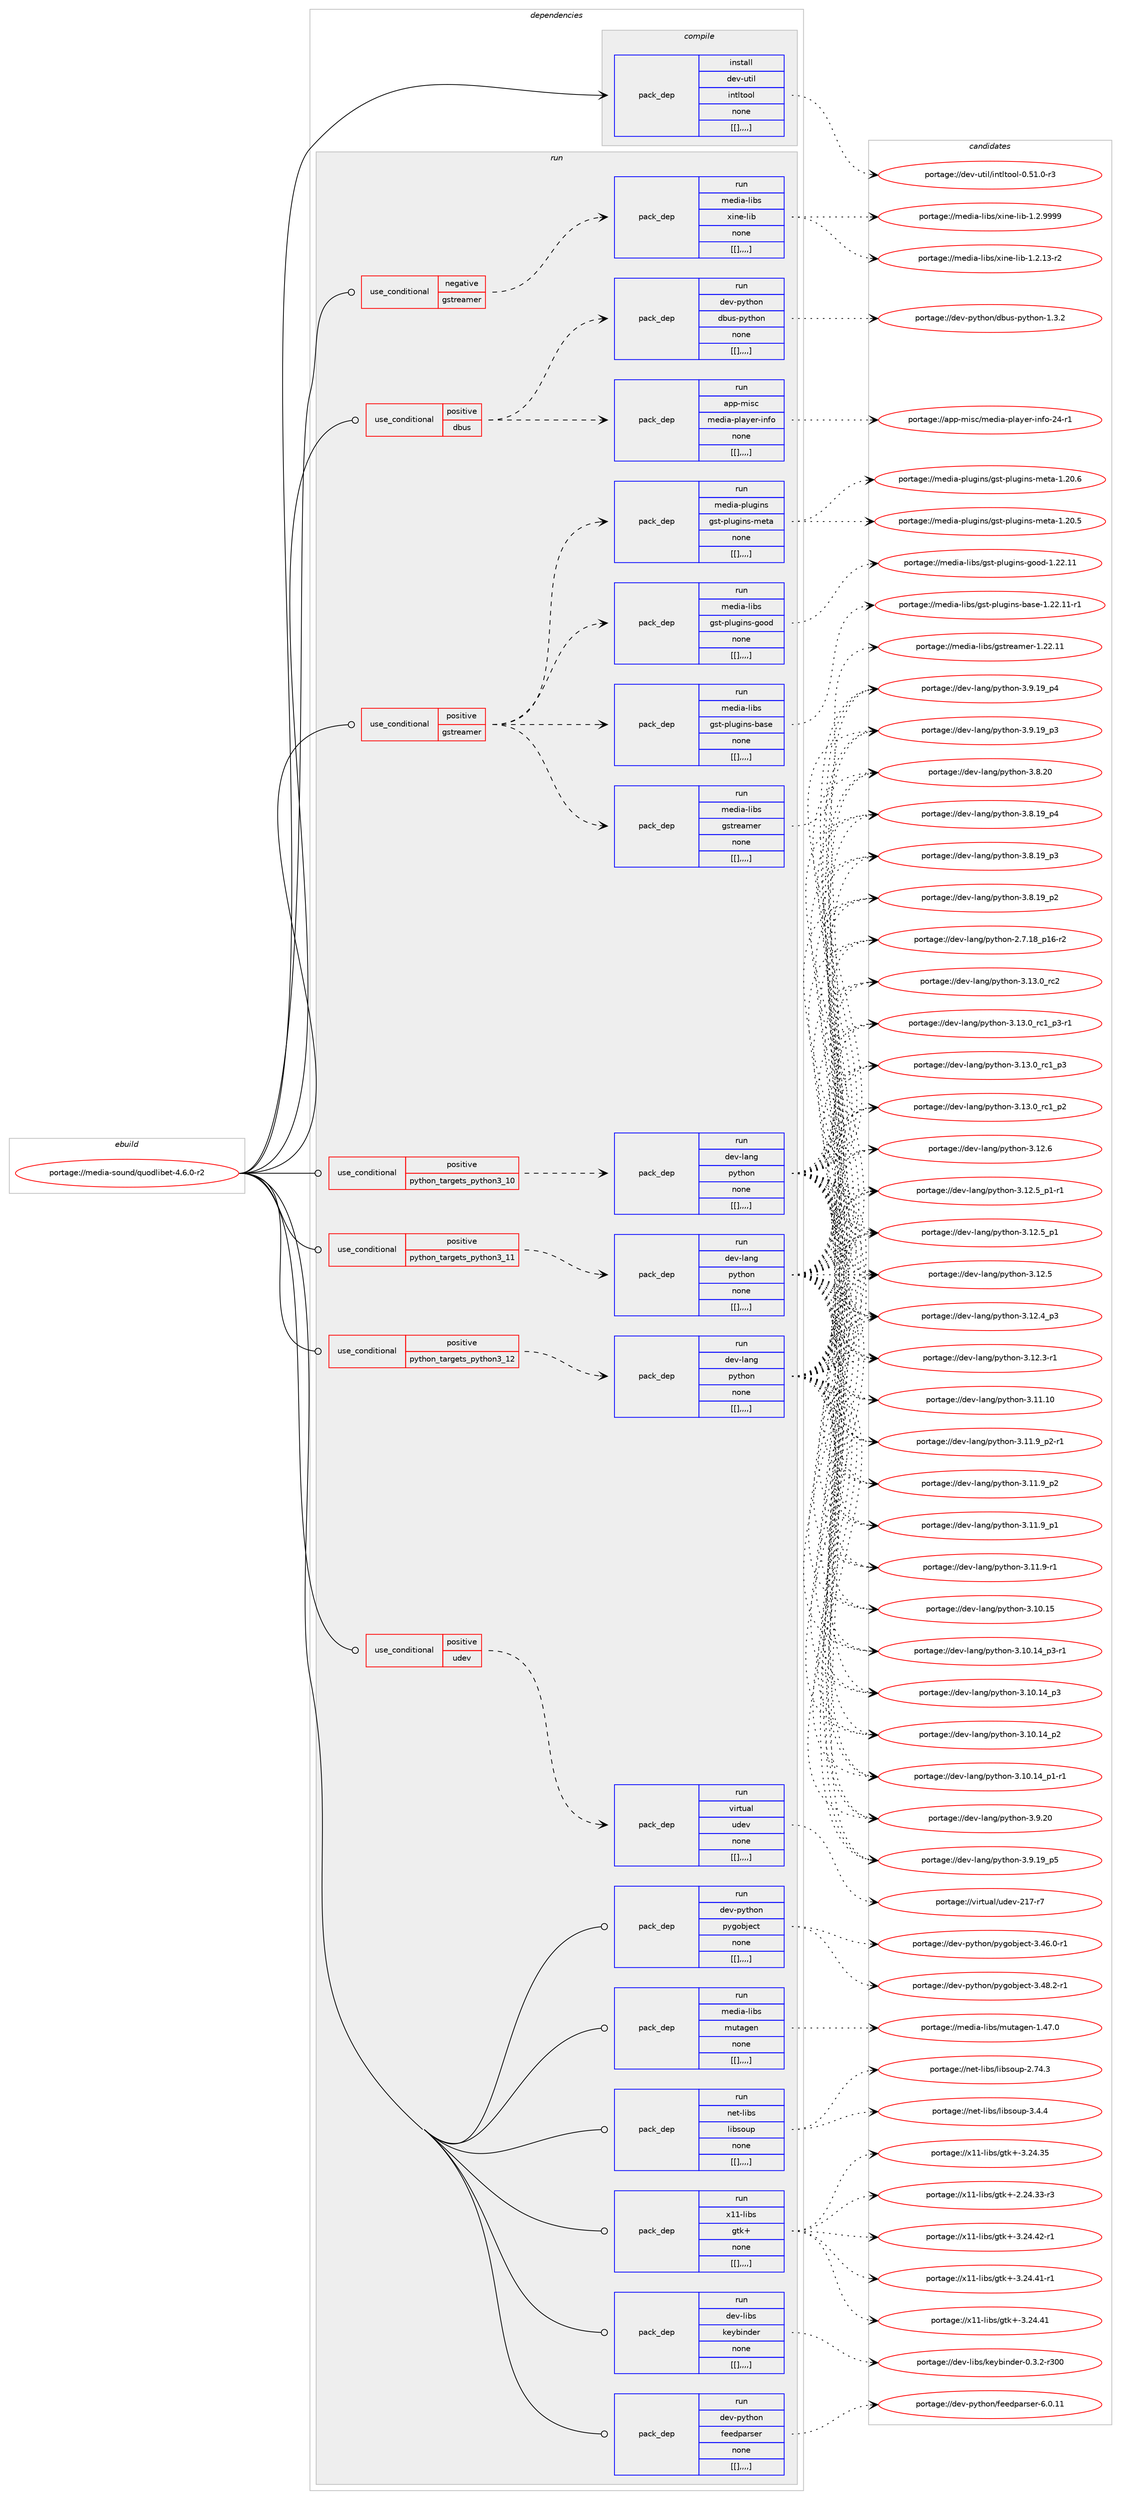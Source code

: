 digraph prolog {

# *************
# Graph options
# *************

newrank=true;
concentrate=true;
compound=true;
graph [rankdir=LR,fontname=Helvetica,fontsize=10,ranksep=1.5];#, ranksep=2.5, nodesep=0.2];
edge  [arrowhead=vee];
node  [fontname=Helvetica,fontsize=10];

# **********
# The ebuild
# **********

subgraph cluster_leftcol {
color=gray;
label=<<i>ebuild</i>>;
id [label="portage://media-sound/quodlibet-4.6.0-r2", color=red, width=4, href="../media-sound/quodlibet-4.6.0-r2.svg"];
}

# ****************
# The dependencies
# ****************

subgraph cluster_midcol {
color=gray;
label=<<i>dependencies</i>>;
subgraph cluster_compile {
fillcolor="#eeeeee";
style=filled;
label=<<i>compile</i>>;
subgraph pack249784 {
dependency337723 [label=<<TABLE BORDER="0" CELLBORDER="1" CELLSPACING="0" CELLPADDING="4" WIDTH="220"><TR><TD ROWSPAN="6" CELLPADDING="30">pack_dep</TD></TR><TR><TD WIDTH="110">install</TD></TR><TR><TD>dev-util</TD></TR><TR><TD>intltool</TD></TR><TR><TD>none</TD></TR><TR><TD>[[],,,,]</TD></TR></TABLE>>, shape=none, color=blue];
}
id:e -> dependency337723:w [weight=20,style="solid",arrowhead="vee"];
}
subgraph cluster_compileandrun {
fillcolor="#eeeeee";
style=filled;
label=<<i>compile and run</i>>;
}
subgraph cluster_run {
fillcolor="#eeeeee";
style=filled;
label=<<i>run</i>>;
subgraph cond85301 {
dependency337724 [label=<<TABLE BORDER="0" CELLBORDER="1" CELLSPACING="0" CELLPADDING="4"><TR><TD ROWSPAN="3" CELLPADDING="10">use_conditional</TD></TR><TR><TD>negative</TD></TR><TR><TD>gstreamer</TD></TR></TABLE>>, shape=none, color=red];
subgraph pack249785 {
dependency337725 [label=<<TABLE BORDER="0" CELLBORDER="1" CELLSPACING="0" CELLPADDING="4" WIDTH="220"><TR><TD ROWSPAN="6" CELLPADDING="30">pack_dep</TD></TR><TR><TD WIDTH="110">run</TD></TR><TR><TD>media-libs</TD></TR><TR><TD>xine-lib</TD></TR><TR><TD>none</TD></TR><TR><TD>[[],,,,]</TD></TR></TABLE>>, shape=none, color=blue];
}
dependency337724:e -> dependency337725:w [weight=20,style="dashed",arrowhead="vee"];
}
id:e -> dependency337724:w [weight=20,style="solid",arrowhead="odot"];
subgraph cond85302 {
dependency337726 [label=<<TABLE BORDER="0" CELLBORDER="1" CELLSPACING="0" CELLPADDING="4"><TR><TD ROWSPAN="3" CELLPADDING="10">use_conditional</TD></TR><TR><TD>positive</TD></TR><TR><TD>dbus</TD></TR></TABLE>>, shape=none, color=red];
subgraph pack249786 {
dependency337727 [label=<<TABLE BORDER="0" CELLBORDER="1" CELLSPACING="0" CELLPADDING="4" WIDTH="220"><TR><TD ROWSPAN="6" CELLPADDING="30">pack_dep</TD></TR><TR><TD WIDTH="110">run</TD></TR><TR><TD>app-misc</TD></TR><TR><TD>media-player-info</TD></TR><TR><TD>none</TD></TR><TR><TD>[[],,,,]</TD></TR></TABLE>>, shape=none, color=blue];
}
dependency337726:e -> dependency337727:w [weight=20,style="dashed",arrowhead="vee"];
subgraph pack249787 {
dependency337728 [label=<<TABLE BORDER="0" CELLBORDER="1" CELLSPACING="0" CELLPADDING="4" WIDTH="220"><TR><TD ROWSPAN="6" CELLPADDING="30">pack_dep</TD></TR><TR><TD WIDTH="110">run</TD></TR><TR><TD>dev-python</TD></TR><TR><TD>dbus-python</TD></TR><TR><TD>none</TD></TR><TR><TD>[[],,,,]</TD></TR></TABLE>>, shape=none, color=blue];
}
dependency337726:e -> dependency337728:w [weight=20,style="dashed",arrowhead="vee"];
}
id:e -> dependency337726:w [weight=20,style="solid",arrowhead="odot"];
subgraph cond85303 {
dependency337729 [label=<<TABLE BORDER="0" CELLBORDER="1" CELLSPACING="0" CELLPADDING="4"><TR><TD ROWSPAN="3" CELLPADDING="10">use_conditional</TD></TR><TR><TD>positive</TD></TR><TR><TD>gstreamer</TD></TR></TABLE>>, shape=none, color=red];
subgraph pack249788 {
dependency337730 [label=<<TABLE BORDER="0" CELLBORDER="1" CELLSPACING="0" CELLPADDING="4" WIDTH="220"><TR><TD ROWSPAN="6" CELLPADDING="30">pack_dep</TD></TR><TR><TD WIDTH="110">run</TD></TR><TR><TD>media-libs</TD></TR><TR><TD>gstreamer</TD></TR><TR><TD>none</TD></TR><TR><TD>[[],,,,]</TD></TR></TABLE>>, shape=none, color=blue];
}
dependency337729:e -> dependency337730:w [weight=20,style="dashed",arrowhead="vee"];
subgraph pack249789 {
dependency337731 [label=<<TABLE BORDER="0" CELLBORDER="1" CELLSPACING="0" CELLPADDING="4" WIDTH="220"><TR><TD ROWSPAN="6" CELLPADDING="30">pack_dep</TD></TR><TR><TD WIDTH="110">run</TD></TR><TR><TD>media-libs</TD></TR><TR><TD>gst-plugins-base</TD></TR><TR><TD>none</TD></TR><TR><TD>[[],,,,]</TD></TR></TABLE>>, shape=none, color=blue];
}
dependency337729:e -> dependency337731:w [weight=20,style="dashed",arrowhead="vee"];
subgraph pack249790 {
dependency337732 [label=<<TABLE BORDER="0" CELLBORDER="1" CELLSPACING="0" CELLPADDING="4" WIDTH="220"><TR><TD ROWSPAN="6" CELLPADDING="30">pack_dep</TD></TR><TR><TD WIDTH="110">run</TD></TR><TR><TD>media-libs</TD></TR><TR><TD>gst-plugins-good</TD></TR><TR><TD>none</TD></TR><TR><TD>[[],,,,]</TD></TR></TABLE>>, shape=none, color=blue];
}
dependency337729:e -> dependency337732:w [weight=20,style="dashed",arrowhead="vee"];
subgraph pack249791 {
dependency337733 [label=<<TABLE BORDER="0" CELLBORDER="1" CELLSPACING="0" CELLPADDING="4" WIDTH="220"><TR><TD ROWSPAN="6" CELLPADDING="30">pack_dep</TD></TR><TR><TD WIDTH="110">run</TD></TR><TR><TD>media-plugins</TD></TR><TR><TD>gst-plugins-meta</TD></TR><TR><TD>none</TD></TR><TR><TD>[[],,,,]</TD></TR></TABLE>>, shape=none, color=blue];
}
dependency337729:e -> dependency337733:w [weight=20,style="dashed",arrowhead="vee"];
}
id:e -> dependency337729:w [weight=20,style="solid",arrowhead="odot"];
subgraph cond85304 {
dependency337734 [label=<<TABLE BORDER="0" CELLBORDER="1" CELLSPACING="0" CELLPADDING="4"><TR><TD ROWSPAN="3" CELLPADDING="10">use_conditional</TD></TR><TR><TD>positive</TD></TR><TR><TD>python_targets_python3_10</TD></TR></TABLE>>, shape=none, color=red];
subgraph pack249792 {
dependency337735 [label=<<TABLE BORDER="0" CELLBORDER="1" CELLSPACING="0" CELLPADDING="4" WIDTH="220"><TR><TD ROWSPAN="6" CELLPADDING="30">pack_dep</TD></TR><TR><TD WIDTH="110">run</TD></TR><TR><TD>dev-lang</TD></TR><TR><TD>python</TD></TR><TR><TD>none</TD></TR><TR><TD>[[],,,,]</TD></TR></TABLE>>, shape=none, color=blue];
}
dependency337734:e -> dependency337735:w [weight=20,style="dashed",arrowhead="vee"];
}
id:e -> dependency337734:w [weight=20,style="solid",arrowhead="odot"];
subgraph cond85305 {
dependency337736 [label=<<TABLE BORDER="0" CELLBORDER="1" CELLSPACING="0" CELLPADDING="4"><TR><TD ROWSPAN="3" CELLPADDING="10">use_conditional</TD></TR><TR><TD>positive</TD></TR><TR><TD>python_targets_python3_11</TD></TR></TABLE>>, shape=none, color=red];
subgraph pack249793 {
dependency337737 [label=<<TABLE BORDER="0" CELLBORDER="1" CELLSPACING="0" CELLPADDING="4" WIDTH="220"><TR><TD ROWSPAN="6" CELLPADDING="30">pack_dep</TD></TR><TR><TD WIDTH="110">run</TD></TR><TR><TD>dev-lang</TD></TR><TR><TD>python</TD></TR><TR><TD>none</TD></TR><TR><TD>[[],,,,]</TD></TR></TABLE>>, shape=none, color=blue];
}
dependency337736:e -> dependency337737:w [weight=20,style="dashed",arrowhead="vee"];
}
id:e -> dependency337736:w [weight=20,style="solid",arrowhead="odot"];
subgraph cond85306 {
dependency337738 [label=<<TABLE BORDER="0" CELLBORDER="1" CELLSPACING="0" CELLPADDING="4"><TR><TD ROWSPAN="3" CELLPADDING="10">use_conditional</TD></TR><TR><TD>positive</TD></TR><TR><TD>python_targets_python3_12</TD></TR></TABLE>>, shape=none, color=red];
subgraph pack249794 {
dependency337739 [label=<<TABLE BORDER="0" CELLBORDER="1" CELLSPACING="0" CELLPADDING="4" WIDTH="220"><TR><TD ROWSPAN="6" CELLPADDING="30">pack_dep</TD></TR><TR><TD WIDTH="110">run</TD></TR><TR><TD>dev-lang</TD></TR><TR><TD>python</TD></TR><TR><TD>none</TD></TR><TR><TD>[[],,,,]</TD></TR></TABLE>>, shape=none, color=blue];
}
dependency337738:e -> dependency337739:w [weight=20,style="dashed",arrowhead="vee"];
}
id:e -> dependency337738:w [weight=20,style="solid",arrowhead="odot"];
subgraph cond85307 {
dependency337740 [label=<<TABLE BORDER="0" CELLBORDER="1" CELLSPACING="0" CELLPADDING="4"><TR><TD ROWSPAN="3" CELLPADDING="10">use_conditional</TD></TR><TR><TD>positive</TD></TR><TR><TD>udev</TD></TR></TABLE>>, shape=none, color=red];
subgraph pack249795 {
dependency337741 [label=<<TABLE BORDER="0" CELLBORDER="1" CELLSPACING="0" CELLPADDING="4" WIDTH="220"><TR><TD ROWSPAN="6" CELLPADDING="30">pack_dep</TD></TR><TR><TD WIDTH="110">run</TD></TR><TR><TD>virtual</TD></TR><TR><TD>udev</TD></TR><TR><TD>none</TD></TR><TR><TD>[[],,,,]</TD></TR></TABLE>>, shape=none, color=blue];
}
dependency337740:e -> dependency337741:w [weight=20,style="dashed",arrowhead="vee"];
}
id:e -> dependency337740:w [weight=20,style="solid",arrowhead="odot"];
subgraph pack249796 {
dependency337742 [label=<<TABLE BORDER="0" CELLBORDER="1" CELLSPACING="0" CELLPADDING="4" WIDTH="220"><TR><TD ROWSPAN="6" CELLPADDING="30">pack_dep</TD></TR><TR><TD WIDTH="110">run</TD></TR><TR><TD>dev-libs</TD></TR><TR><TD>keybinder</TD></TR><TR><TD>none</TD></TR><TR><TD>[[],,,,]</TD></TR></TABLE>>, shape=none, color=blue];
}
id:e -> dependency337742:w [weight=20,style="solid",arrowhead="odot"];
subgraph pack249797 {
dependency337743 [label=<<TABLE BORDER="0" CELLBORDER="1" CELLSPACING="0" CELLPADDING="4" WIDTH="220"><TR><TD ROWSPAN="6" CELLPADDING="30">pack_dep</TD></TR><TR><TD WIDTH="110">run</TD></TR><TR><TD>dev-python</TD></TR><TR><TD>feedparser</TD></TR><TR><TD>none</TD></TR><TR><TD>[[],,,,]</TD></TR></TABLE>>, shape=none, color=blue];
}
id:e -> dependency337743:w [weight=20,style="solid",arrowhead="odot"];
subgraph pack249798 {
dependency337744 [label=<<TABLE BORDER="0" CELLBORDER="1" CELLSPACING="0" CELLPADDING="4" WIDTH="220"><TR><TD ROWSPAN="6" CELLPADDING="30">pack_dep</TD></TR><TR><TD WIDTH="110">run</TD></TR><TR><TD>dev-python</TD></TR><TR><TD>pygobject</TD></TR><TR><TD>none</TD></TR><TR><TD>[[],,,,]</TD></TR></TABLE>>, shape=none, color=blue];
}
id:e -> dependency337744:w [weight=20,style="solid",arrowhead="odot"];
subgraph pack249799 {
dependency337745 [label=<<TABLE BORDER="0" CELLBORDER="1" CELLSPACING="0" CELLPADDING="4" WIDTH="220"><TR><TD ROWSPAN="6" CELLPADDING="30">pack_dep</TD></TR><TR><TD WIDTH="110">run</TD></TR><TR><TD>media-libs</TD></TR><TR><TD>mutagen</TD></TR><TR><TD>none</TD></TR><TR><TD>[[],,,,]</TD></TR></TABLE>>, shape=none, color=blue];
}
id:e -> dependency337745:w [weight=20,style="solid",arrowhead="odot"];
subgraph pack249800 {
dependency337746 [label=<<TABLE BORDER="0" CELLBORDER="1" CELLSPACING="0" CELLPADDING="4" WIDTH="220"><TR><TD ROWSPAN="6" CELLPADDING="30">pack_dep</TD></TR><TR><TD WIDTH="110">run</TD></TR><TR><TD>net-libs</TD></TR><TR><TD>libsoup</TD></TR><TR><TD>none</TD></TR><TR><TD>[[],,,,]</TD></TR></TABLE>>, shape=none, color=blue];
}
id:e -> dependency337746:w [weight=20,style="solid",arrowhead="odot"];
subgraph pack249801 {
dependency337747 [label=<<TABLE BORDER="0" CELLBORDER="1" CELLSPACING="0" CELLPADDING="4" WIDTH="220"><TR><TD ROWSPAN="6" CELLPADDING="30">pack_dep</TD></TR><TR><TD WIDTH="110">run</TD></TR><TR><TD>x11-libs</TD></TR><TR><TD>gtk+</TD></TR><TR><TD>none</TD></TR><TR><TD>[[],,,,]</TD></TR></TABLE>>, shape=none, color=blue];
}
id:e -> dependency337747:w [weight=20,style="solid",arrowhead="odot"];
}
}

# **************
# The candidates
# **************

subgraph cluster_choices {
rank=same;
color=gray;
label=<<i>candidates</i>>;

subgraph choice249784 {
color=black;
nodesep=1;
choice1001011184511711610510847105110116108116111111108454846534946484511451 [label="portage://dev-util/intltool-0.51.0-r3", color=red, width=4,href="../dev-util/intltool-0.51.0-r3.svg"];
dependency337723:e -> choice1001011184511711610510847105110116108116111111108454846534946484511451:w [style=dotted,weight="100"];
}
subgraph choice249785 {
color=black;
nodesep=1;
choice109101100105974510810598115471201051101014510810598454946504657575757 [label="portage://media-libs/xine-lib-1.2.9999", color=red, width=4,href="../media-libs/xine-lib-1.2.9999.svg"];
choice109101100105974510810598115471201051101014510810598454946504649514511450 [label="portage://media-libs/xine-lib-1.2.13-r2", color=red, width=4,href="../media-libs/xine-lib-1.2.13-r2.svg"];
dependency337725:e -> choice109101100105974510810598115471201051101014510810598454946504657575757:w [style=dotted,weight="100"];
dependency337725:e -> choice109101100105974510810598115471201051101014510810598454946504649514511450:w [style=dotted,weight="100"];
}
subgraph choice249786 {
color=black;
nodesep=1;
choice97112112451091051159947109101100105974511210897121101114451051101021114550524511449 [label="portage://app-misc/media-player-info-24-r1", color=red, width=4,href="../app-misc/media-player-info-24-r1.svg"];
dependency337727:e -> choice97112112451091051159947109101100105974511210897121101114451051101021114550524511449:w [style=dotted,weight="100"];
}
subgraph choice249787 {
color=black;
nodesep=1;
choice10010111845112121116104111110471009811711545112121116104111110454946514650 [label="portage://dev-python/dbus-python-1.3.2", color=red, width=4,href="../dev-python/dbus-python-1.3.2.svg"];
dependency337728:e -> choice10010111845112121116104111110471009811711545112121116104111110454946514650:w [style=dotted,weight="100"];
}
subgraph choice249788 {
color=black;
nodesep=1;
choice10910110010597451081059811547103115116114101971091011144549465050464949 [label="portage://media-libs/gstreamer-1.22.11", color=red, width=4,href="../media-libs/gstreamer-1.22.11.svg"];
dependency337730:e -> choice10910110010597451081059811547103115116114101971091011144549465050464949:w [style=dotted,weight="100"];
}
subgraph choice249789 {
color=black;
nodesep=1;
choice109101100105974510810598115471031151164511210811710310511011545989711510145494650504649494511449 [label="portage://media-libs/gst-plugins-base-1.22.11-r1", color=red, width=4,href="../media-libs/gst-plugins-base-1.22.11-r1.svg"];
dependency337731:e -> choice109101100105974510810598115471031151164511210811710310511011545989711510145494650504649494511449:w [style=dotted,weight="100"];
}
subgraph choice249790 {
color=black;
nodesep=1;
choice1091011001059745108105981154710311511645112108117103105110115451031111111004549465050464949 [label="portage://media-libs/gst-plugins-good-1.22.11", color=red, width=4,href="../media-libs/gst-plugins-good-1.22.11.svg"];
dependency337732:e -> choice1091011001059745108105981154710311511645112108117103105110115451031111111004549465050464949:w [style=dotted,weight="100"];
}
subgraph choice249791 {
color=black;
nodesep=1;
choice10910110010597451121081171031051101154710311511645112108117103105110115451091011169745494650484654 [label="portage://media-plugins/gst-plugins-meta-1.20.6", color=red, width=4,href="../media-plugins/gst-plugins-meta-1.20.6.svg"];
choice10910110010597451121081171031051101154710311511645112108117103105110115451091011169745494650484653 [label="portage://media-plugins/gst-plugins-meta-1.20.5", color=red, width=4,href="../media-plugins/gst-plugins-meta-1.20.5.svg"];
dependency337733:e -> choice10910110010597451121081171031051101154710311511645112108117103105110115451091011169745494650484654:w [style=dotted,weight="100"];
dependency337733:e -> choice10910110010597451121081171031051101154710311511645112108117103105110115451091011169745494650484653:w [style=dotted,weight="100"];
}
subgraph choice249792 {
color=black;
nodesep=1;
choice10010111845108971101034711212111610411111045514649514648951149950 [label="portage://dev-lang/python-3.13.0_rc2", color=red, width=4,href="../dev-lang/python-3.13.0_rc2.svg"];
choice1001011184510897110103471121211161041111104551464951464895114994995112514511449 [label="portage://dev-lang/python-3.13.0_rc1_p3-r1", color=red, width=4,href="../dev-lang/python-3.13.0_rc1_p3-r1.svg"];
choice100101118451089711010347112121116104111110455146495146489511499499511251 [label="portage://dev-lang/python-3.13.0_rc1_p3", color=red, width=4,href="../dev-lang/python-3.13.0_rc1_p3.svg"];
choice100101118451089711010347112121116104111110455146495146489511499499511250 [label="portage://dev-lang/python-3.13.0_rc1_p2", color=red, width=4,href="../dev-lang/python-3.13.0_rc1_p2.svg"];
choice10010111845108971101034711212111610411111045514649504654 [label="portage://dev-lang/python-3.12.6", color=red, width=4,href="../dev-lang/python-3.12.6.svg"];
choice1001011184510897110103471121211161041111104551464950465395112494511449 [label="portage://dev-lang/python-3.12.5_p1-r1", color=red, width=4,href="../dev-lang/python-3.12.5_p1-r1.svg"];
choice100101118451089711010347112121116104111110455146495046539511249 [label="portage://dev-lang/python-3.12.5_p1", color=red, width=4,href="../dev-lang/python-3.12.5_p1.svg"];
choice10010111845108971101034711212111610411111045514649504653 [label="portage://dev-lang/python-3.12.5", color=red, width=4,href="../dev-lang/python-3.12.5.svg"];
choice100101118451089711010347112121116104111110455146495046529511251 [label="portage://dev-lang/python-3.12.4_p3", color=red, width=4,href="../dev-lang/python-3.12.4_p3.svg"];
choice100101118451089711010347112121116104111110455146495046514511449 [label="portage://dev-lang/python-3.12.3-r1", color=red, width=4,href="../dev-lang/python-3.12.3-r1.svg"];
choice1001011184510897110103471121211161041111104551464949464948 [label="portage://dev-lang/python-3.11.10", color=red, width=4,href="../dev-lang/python-3.11.10.svg"];
choice1001011184510897110103471121211161041111104551464949465795112504511449 [label="portage://dev-lang/python-3.11.9_p2-r1", color=red, width=4,href="../dev-lang/python-3.11.9_p2-r1.svg"];
choice100101118451089711010347112121116104111110455146494946579511250 [label="portage://dev-lang/python-3.11.9_p2", color=red, width=4,href="../dev-lang/python-3.11.9_p2.svg"];
choice100101118451089711010347112121116104111110455146494946579511249 [label="portage://dev-lang/python-3.11.9_p1", color=red, width=4,href="../dev-lang/python-3.11.9_p1.svg"];
choice100101118451089711010347112121116104111110455146494946574511449 [label="portage://dev-lang/python-3.11.9-r1", color=red, width=4,href="../dev-lang/python-3.11.9-r1.svg"];
choice1001011184510897110103471121211161041111104551464948464953 [label="portage://dev-lang/python-3.10.15", color=red, width=4,href="../dev-lang/python-3.10.15.svg"];
choice100101118451089711010347112121116104111110455146494846495295112514511449 [label="portage://dev-lang/python-3.10.14_p3-r1", color=red, width=4,href="../dev-lang/python-3.10.14_p3-r1.svg"];
choice10010111845108971101034711212111610411111045514649484649529511251 [label="portage://dev-lang/python-3.10.14_p3", color=red, width=4,href="../dev-lang/python-3.10.14_p3.svg"];
choice10010111845108971101034711212111610411111045514649484649529511250 [label="portage://dev-lang/python-3.10.14_p2", color=red, width=4,href="../dev-lang/python-3.10.14_p2.svg"];
choice100101118451089711010347112121116104111110455146494846495295112494511449 [label="portage://dev-lang/python-3.10.14_p1-r1", color=red, width=4,href="../dev-lang/python-3.10.14_p1-r1.svg"];
choice10010111845108971101034711212111610411111045514657465048 [label="portage://dev-lang/python-3.9.20", color=red, width=4,href="../dev-lang/python-3.9.20.svg"];
choice100101118451089711010347112121116104111110455146574649579511253 [label="portage://dev-lang/python-3.9.19_p5", color=red, width=4,href="../dev-lang/python-3.9.19_p5.svg"];
choice100101118451089711010347112121116104111110455146574649579511252 [label="portage://dev-lang/python-3.9.19_p4", color=red, width=4,href="../dev-lang/python-3.9.19_p4.svg"];
choice100101118451089711010347112121116104111110455146574649579511251 [label="portage://dev-lang/python-3.9.19_p3", color=red, width=4,href="../dev-lang/python-3.9.19_p3.svg"];
choice10010111845108971101034711212111610411111045514656465048 [label="portage://dev-lang/python-3.8.20", color=red, width=4,href="../dev-lang/python-3.8.20.svg"];
choice100101118451089711010347112121116104111110455146564649579511252 [label="portage://dev-lang/python-3.8.19_p4", color=red, width=4,href="../dev-lang/python-3.8.19_p4.svg"];
choice100101118451089711010347112121116104111110455146564649579511251 [label="portage://dev-lang/python-3.8.19_p3", color=red, width=4,href="../dev-lang/python-3.8.19_p3.svg"];
choice100101118451089711010347112121116104111110455146564649579511250 [label="portage://dev-lang/python-3.8.19_p2", color=red, width=4,href="../dev-lang/python-3.8.19_p2.svg"];
choice100101118451089711010347112121116104111110455046554649569511249544511450 [label="portage://dev-lang/python-2.7.18_p16-r2", color=red, width=4,href="../dev-lang/python-2.7.18_p16-r2.svg"];
dependency337735:e -> choice10010111845108971101034711212111610411111045514649514648951149950:w [style=dotted,weight="100"];
dependency337735:e -> choice1001011184510897110103471121211161041111104551464951464895114994995112514511449:w [style=dotted,weight="100"];
dependency337735:e -> choice100101118451089711010347112121116104111110455146495146489511499499511251:w [style=dotted,weight="100"];
dependency337735:e -> choice100101118451089711010347112121116104111110455146495146489511499499511250:w [style=dotted,weight="100"];
dependency337735:e -> choice10010111845108971101034711212111610411111045514649504654:w [style=dotted,weight="100"];
dependency337735:e -> choice1001011184510897110103471121211161041111104551464950465395112494511449:w [style=dotted,weight="100"];
dependency337735:e -> choice100101118451089711010347112121116104111110455146495046539511249:w [style=dotted,weight="100"];
dependency337735:e -> choice10010111845108971101034711212111610411111045514649504653:w [style=dotted,weight="100"];
dependency337735:e -> choice100101118451089711010347112121116104111110455146495046529511251:w [style=dotted,weight="100"];
dependency337735:e -> choice100101118451089711010347112121116104111110455146495046514511449:w [style=dotted,weight="100"];
dependency337735:e -> choice1001011184510897110103471121211161041111104551464949464948:w [style=dotted,weight="100"];
dependency337735:e -> choice1001011184510897110103471121211161041111104551464949465795112504511449:w [style=dotted,weight="100"];
dependency337735:e -> choice100101118451089711010347112121116104111110455146494946579511250:w [style=dotted,weight="100"];
dependency337735:e -> choice100101118451089711010347112121116104111110455146494946579511249:w [style=dotted,weight="100"];
dependency337735:e -> choice100101118451089711010347112121116104111110455146494946574511449:w [style=dotted,weight="100"];
dependency337735:e -> choice1001011184510897110103471121211161041111104551464948464953:w [style=dotted,weight="100"];
dependency337735:e -> choice100101118451089711010347112121116104111110455146494846495295112514511449:w [style=dotted,weight="100"];
dependency337735:e -> choice10010111845108971101034711212111610411111045514649484649529511251:w [style=dotted,weight="100"];
dependency337735:e -> choice10010111845108971101034711212111610411111045514649484649529511250:w [style=dotted,weight="100"];
dependency337735:e -> choice100101118451089711010347112121116104111110455146494846495295112494511449:w [style=dotted,weight="100"];
dependency337735:e -> choice10010111845108971101034711212111610411111045514657465048:w [style=dotted,weight="100"];
dependency337735:e -> choice100101118451089711010347112121116104111110455146574649579511253:w [style=dotted,weight="100"];
dependency337735:e -> choice100101118451089711010347112121116104111110455146574649579511252:w [style=dotted,weight="100"];
dependency337735:e -> choice100101118451089711010347112121116104111110455146574649579511251:w [style=dotted,weight="100"];
dependency337735:e -> choice10010111845108971101034711212111610411111045514656465048:w [style=dotted,weight="100"];
dependency337735:e -> choice100101118451089711010347112121116104111110455146564649579511252:w [style=dotted,weight="100"];
dependency337735:e -> choice100101118451089711010347112121116104111110455146564649579511251:w [style=dotted,weight="100"];
dependency337735:e -> choice100101118451089711010347112121116104111110455146564649579511250:w [style=dotted,weight="100"];
dependency337735:e -> choice100101118451089711010347112121116104111110455046554649569511249544511450:w [style=dotted,weight="100"];
}
subgraph choice249793 {
color=black;
nodesep=1;
choice10010111845108971101034711212111610411111045514649514648951149950 [label="portage://dev-lang/python-3.13.0_rc2", color=red, width=4,href="../dev-lang/python-3.13.0_rc2.svg"];
choice1001011184510897110103471121211161041111104551464951464895114994995112514511449 [label="portage://dev-lang/python-3.13.0_rc1_p3-r1", color=red, width=4,href="../dev-lang/python-3.13.0_rc1_p3-r1.svg"];
choice100101118451089711010347112121116104111110455146495146489511499499511251 [label="portage://dev-lang/python-3.13.0_rc1_p3", color=red, width=4,href="../dev-lang/python-3.13.0_rc1_p3.svg"];
choice100101118451089711010347112121116104111110455146495146489511499499511250 [label="portage://dev-lang/python-3.13.0_rc1_p2", color=red, width=4,href="../dev-lang/python-3.13.0_rc1_p2.svg"];
choice10010111845108971101034711212111610411111045514649504654 [label="portage://dev-lang/python-3.12.6", color=red, width=4,href="../dev-lang/python-3.12.6.svg"];
choice1001011184510897110103471121211161041111104551464950465395112494511449 [label="portage://dev-lang/python-3.12.5_p1-r1", color=red, width=4,href="../dev-lang/python-3.12.5_p1-r1.svg"];
choice100101118451089711010347112121116104111110455146495046539511249 [label="portage://dev-lang/python-3.12.5_p1", color=red, width=4,href="../dev-lang/python-3.12.5_p1.svg"];
choice10010111845108971101034711212111610411111045514649504653 [label="portage://dev-lang/python-3.12.5", color=red, width=4,href="../dev-lang/python-3.12.5.svg"];
choice100101118451089711010347112121116104111110455146495046529511251 [label="portage://dev-lang/python-3.12.4_p3", color=red, width=4,href="../dev-lang/python-3.12.4_p3.svg"];
choice100101118451089711010347112121116104111110455146495046514511449 [label="portage://dev-lang/python-3.12.3-r1", color=red, width=4,href="../dev-lang/python-3.12.3-r1.svg"];
choice1001011184510897110103471121211161041111104551464949464948 [label="portage://dev-lang/python-3.11.10", color=red, width=4,href="../dev-lang/python-3.11.10.svg"];
choice1001011184510897110103471121211161041111104551464949465795112504511449 [label="portage://dev-lang/python-3.11.9_p2-r1", color=red, width=4,href="../dev-lang/python-3.11.9_p2-r1.svg"];
choice100101118451089711010347112121116104111110455146494946579511250 [label="portage://dev-lang/python-3.11.9_p2", color=red, width=4,href="../dev-lang/python-3.11.9_p2.svg"];
choice100101118451089711010347112121116104111110455146494946579511249 [label="portage://dev-lang/python-3.11.9_p1", color=red, width=4,href="../dev-lang/python-3.11.9_p1.svg"];
choice100101118451089711010347112121116104111110455146494946574511449 [label="portage://dev-lang/python-3.11.9-r1", color=red, width=4,href="../dev-lang/python-3.11.9-r1.svg"];
choice1001011184510897110103471121211161041111104551464948464953 [label="portage://dev-lang/python-3.10.15", color=red, width=4,href="../dev-lang/python-3.10.15.svg"];
choice100101118451089711010347112121116104111110455146494846495295112514511449 [label="portage://dev-lang/python-3.10.14_p3-r1", color=red, width=4,href="../dev-lang/python-3.10.14_p3-r1.svg"];
choice10010111845108971101034711212111610411111045514649484649529511251 [label="portage://dev-lang/python-3.10.14_p3", color=red, width=4,href="../dev-lang/python-3.10.14_p3.svg"];
choice10010111845108971101034711212111610411111045514649484649529511250 [label="portage://dev-lang/python-3.10.14_p2", color=red, width=4,href="../dev-lang/python-3.10.14_p2.svg"];
choice100101118451089711010347112121116104111110455146494846495295112494511449 [label="portage://dev-lang/python-3.10.14_p1-r1", color=red, width=4,href="../dev-lang/python-3.10.14_p1-r1.svg"];
choice10010111845108971101034711212111610411111045514657465048 [label="portage://dev-lang/python-3.9.20", color=red, width=4,href="../dev-lang/python-3.9.20.svg"];
choice100101118451089711010347112121116104111110455146574649579511253 [label="portage://dev-lang/python-3.9.19_p5", color=red, width=4,href="../dev-lang/python-3.9.19_p5.svg"];
choice100101118451089711010347112121116104111110455146574649579511252 [label="portage://dev-lang/python-3.9.19_p4", color=red, width=4,href="../dev-lang/python-3.9.19_p4.svg"];
choice100101118451089711010347112121116104111110455146574649579511251 [label="portage://dev-lang/python-3.9.19_p3", color=red, width=4,href="../dev-lang/python-3.9.19_p3.svg"];
choice10010111845108971101034711212111610411111045514656465048 [label="portage://dev-lang/python-3.8.20", color=red, width=4,href="../dev-lang/python-3.8.20.svg"];
choice100101118451089711010347112121116104111110455146564649579511252 [label="portage://dev-lang/python-3.8.19_p4", color=red, width=4,href="../dev-lang/python-3.8.19_p4.svg"];
choice100101118451089711010347112121116104111110455146564649579511251 [label="portage://dev-lang/python-3.8.19_p3", color=red, width=4,href="../dev-lang/python-3.8.19_p3.svg"];
choice100101118451089711010347112121116104111110455146564649579511250 [label="portage://dev-lang/python-3.8.19_p2", color=red, width=4,href="../dev-lang/python-3.8.19_p2.svg"];
choice100101118451089711010347112121116104111110455046554649569511249544511450 [label="portage://dev-lang/python-2.7.18_p16-r2", color=red, width=4,href="../dev-lang/python-2.7.18_p16-r2.svg"];
dependency337737:e -> choice10010111845108971101034711212111610411111045514649514648951149950:w [style=dotted,weight="100"];
dependency337737:e -> choice1001011184510897110103471121211161041111104551464951464895114994995112514511449:w [style=dotted,weight="100"];
dependency337737:e -> choice100101118451089711010347112121116104111110455146495146489511499499511251:w [style=dotted,weight="100"];
dependency337737:e -> choice100101118451089711010347112121116104111110455146495146489511499499511250:w [style=dotted,weight="100"];
dependency337737:e -> choice10010111845108971101034711212111610411111045514649504654:w [style=dotted,weight="100"];
dependency337737:e -> choice1001011184510897110103471121211161041111104551464950465395112494511449:w [style=dotted,weight="100"];
dependency337737:e -> choice100101118451089711010347112121116104111110455146495046539511249:w [style=dotted,weight="100"];
dependency337737:e -> choice10010111845108971101034711212111610411111045514649504653:w [style=dotted,weight="100"];
dependency337737:e -> choice100101118451089711010347112121116104111110455146495046529511251:w [style=dotted,weight="100"];
dependency337737:e -> choice100101118451089711010347112121116104111110455146495046514511449:w [style=dotted,weight="100"];
dependency337737:e -> choice1001011184510897110103471121211161041111104551464949464948:w [style=dotted,weight="100"];
dependency337737:e -> choice1001011184510897110103471121211161041111104551464949465795112504511449:w [style=dotted,weight="100"];
dependency337737:e -> choice100101118451089711010347112121116104111110455146494946579511250:w [style=dotted,weight="100"];
dependency337737:e -> choice100101118451089711010347112121116104111110455146494946579511249:w [style=dotted,weight="100"];
dependency337737:e -> choice100101118451089711010347112121116104111110455146494946574511449:w [style=dotted,weight="100"];
dependency337737:e -> choice1001011184510897110103471121211161041111104551464948464953:w [style=dotted,weight="100"];
dependency337737:e -> choice100101118451089711010347112121116104111110455146494846495295112514511449:w [style=dotted,weight="100"];
dependency337737:e -> choice10010111845108971101034711212111610411111045514649484649529511251:w [style=dotted,weight="100"];
dependency337737:e -> choice10010111845108971101034711212111610411111045514649484649529511250:w [style=dotted,weight="100"];
dependency337737:e -> choice100101118451089711010347112121116104111110455146494846495295112494511449:w [style=dotted,weight="100"];
dependency337737:e -> choice10010111845108971101034711212111610411111045514657465048:w [style=dotted,weight="100"];
dependency337737:e -> choice100101118451089711010347112121116104111110455146574649579511253:w [style=dotted,weight="100"];
dependency337737:e -> choice100101118451089711010347112121116104111110455146574649579511252:w [style=dotted,weight="100"];
dependency337737:e -> choice100101118451089711010347112121116104111110455146574649579511251:w [style=dotted,weight="100"];
dependency337737:e -> choice10010111845108971101034711212111610411111045514656465048:w [style=dotted,weight="100"];
dependency337737:e -> choice100101118451089711010347112121116104111110455146564649579511252:w [style=dotted,weight="100"];
dependency337737:e -> choice100101118451089711010347112121116104111110455146564649579511251:w [style=dotted,weight="100"];
dependency337737:e -> choice100101118451089711010347112121116104111110455146564649579511250:w [style=dotted,weight="100"];
dependency337737:e -> choice100101118451089711010347112121116104111110455046554649569511249544511450:w [style=dotted,weight="100"];
}
subgraph choice249794 {
color=black;
nodesep=1;
choice10010111845108971101034711212111610411111045514649514648951149950 [label="portage://dev-lang/python-3.13.0_rc2", color=red, width=4,href="../dev-lang/python-3.13.0_rc2.svg"];
choice1001011184510897110103471121211161041111104551464951464895114994995112514511449 [label="portage://dev-lang/python-3.13.0_rc1_p3-r1", color=red, width=4,href="../dev-lang/python-3.13.0_rc1_p3-r1.svg"];
choice100101118451089711010347112121116104111110455146495146489511499499511251 [label="portage://dev-lang/python-3.13.0_rc1_p3", color=red, width=4,href="../dev-lang/python-3.13.0_rc1_p3.svg"];
choice100101118451089711010347112121116104111110455146495146489511499499511250 [label="portage://dev-lang/python-3.13.0_rc1_p2", color=red, width=4,href="../dev-lang/python-3.13.0_rc1_p2.svg"];
choice10010111845108971101034711212111610411111045514649504654 [label="portage://dev-lang/python-3.12.6", color=red, width=4,href="../dev-lang/python-3.12.6.svg"];
choice1001011184510897110103471121211161041111104551464950465395112494511449 [label="portage://dev-lang/python-3.12.5_p1-r1", color=red, width=4,href="../dev-lang/python-3.12.5_p1-r1.svg"];
choice100101118451089711010347112121116104111110455146495046539511249 [label="portage://dev-lang/python-3.12.5_p1", color=red, width=4,href="../dev-lang/python-3.12.5_p1.svg"];
choice10010111845108971101034711212111610411111045514649504653 [label="portage://dev-lang/python-3.12.5", color=red, width=4,href="../dev-lang/python-3.12.5.svg"];
choice100101118451089711010347112121116104111110455146495046529511251 [label="portage://dev-lang/python-3.12.4_p3", color=red, width=4,href="../dev-lang/python-3.12.4_p3.svg"];
choice100101118451089711010347112121116104111110455146495046514511449 [label="portage://dev-lang/python-3.12.3-r1", color=red, width=4,href="../dev-lang/python-3.12.3-r1.svg"];
choice1001011184510897110103471121211161041111104551464949464948 [label="portage://dev-lang/python-3.11.10", color=red, width=4,href="../dev-lang/python-3.11.10.svg"];
choice1001011184510897110103471121211161041111104551464949465795112504511449 [label="portage://dev-lang/python-3.11.9_p2-r1", color=red, width=4,href="../dev-lang/python-3.11.9_p2-r1.svg"];
choice100101118451089711010347112121116104111110455146494946579511250 [label="portage://dev-lang/python-3.11.9_p2", color=red, width=4,href="../dev-lang/python-3.11.9_p2.svg"];
choice100101118451089711010347112121116104111110455146494946579511249 [label="portage://dev-lang/python-3.11.9_p1", color=red, width=4,href="../dev-lang/python-3.11.9_p1.svg"];
choice100101118451089711010347112121116104111110455146494946574511449 [label="portage://dev-lang/python-3.11.9-r1", color=red, width=4,href="../dev-lang/python-3.11.9-r1.svg"];
choice1001011184510897110103471121211161041111104551464948464953 [label="portage://dev-lang/python-3.10.15", color=red, width=4,href="../dev-lang/python-3.10.15.svg"];
choice100101118451089711010347112121116104111110455146494846495295112514511449 [label="portage://dev-lang/python-3.10.14_p3-r1", color=red, width=4,href="../dev-lang/python-3.10.14_p3-r1.svg"];
choice10010111845108971101034711212111610411111045514649484649529511251 [label="portage://dev-lang/python-3.10.14_p3", color=red, width=4,href="../dev-lang/python-3.10.14_p3.svg"];
choice10010111845108971101034711212111610411111045514649484649529511250 [label="portage://dev-lang/python-3.10.14_p2", color=red, width=4,href="../dev-lang/python-3.10.14_p2.svg"];
choice100101118451089711010347112121116104111110455146494846495295112494511449 [label="portage://dev-lang/python-3.10.14_p1-r1", color=red, width=4,href="../dev-lang/python-3.10.14_p1-r1.svg"];
choice10010111845108971101034711212111610411111045514657465048 [label="portage://dev-lang/python-3.9.20", color=red, width=4,href="../dev-lang/python-3.9.20.svg"];
choice100101118451089711010347112121116104111110455146574649579511253 [label="portage://dev-lang/python-3.9.19_p5", color=red, width=4,href="../dev-lang/python-3.9.19_p5.svg"];
choice100101118451089711010347112121116104111110455146574649579511252 [label="portage://dev-lang/python-3.9.19_p4", color=red, width=4,href="../dev-lang/python-3.9.19_p4.svg"];
choice100101118451089711010347112121116104111110455146574649579511251 [label="portage://dev-lang/python-3.9.19_p3", color=red, width=4,href="../dev-lang/python-3.9.19_p3.svg"];
choice10010111845108971101034711212111610411111045514656465048 [label="portage://dev-lang/python-3.8.20", color=red, width=4,href="../dev-lang/python-3.8.20.svg"];
choice100101118451089711010347112121116104111110455146564649579511252 [label="portage://dev-lang/python-3.8.19_p4", color=red, width=4,href="../dev-lang/python-3.8.19_p4.svg"];
choice100101118451089711010347112121116104111110455146564649579511251 [label="portage://dev-lang/python-3.8.19_p3", color=red, width=4,href="../dev-lang/python-3.8.19_p3.svg"];
choice100101118451089711010347112121116104111110455146564649579511250 [label="portage://dev-lang/python-3.8.19_p2", color=red, width=4,href="../dev-lang/python-3.8.19_p2.svg"];
choice100101118451089711010347112121116104111110455046554649569511249544511450 [label="portage://dev-lang/python-2.7.18_p16-r2", color=red, width=4,href="../dev-lang/python-2.7.18_p16-r2.svg"];
dependency337739:e -> choice10010111845108971101034711212111610411111045514649514648951149950:w [style=dotted,weight="100"];
dependency337739:e -> choice1001011184510897110103471121211161041111104551464951464895114994995112514511449:w [style=dotted,weight="100"];
dependency337739:e -> choice100101118451089711010347112121116104111110455146495146489511499499511251:w [style=dotted,weight="100"];
dependency337739:e -> choice100101118451089711010347112121116104111110455146495146489511499499511250:w [style=dotted,weight="100"];
dependency337739:e -> choice10010111845108971101034711212111610411111045514649504654:w [style=dotted,weight="100"];
dependency337739:e -> choice1001011184510897110103471121211161041111104551464950465395112494511449:w [style=dotted,weight="100"];
dependency337739:e -> choice100101118451089711010347112121116104111110455146495046539511249:w [style=dotted,weight="100"];
dependency337739:e -> choice10010111845108971101034711212111610411111045514649504653:w [style=dotted,weight="100"];
dependency337739:e -> choice100101118451089711010347112121116104111110455146495046529511251:w [style=dotted,weight="100"];
dependency337739:e -> choice100101118451089711010347112121116104111110455146495046514511449:w [style=dotted,weight="100"];
dependency337739:e -> choice1001011184510897110103471121211161041111104551464949464948:w [style=dotted,weight="100"];
dependency337739:e -> choice1001011184510897110103471121211161041111104551464949465795112504511449:w [style=dotted,weight="100"];
dependency337739:e -> choice100101118451089711010347112121116104111110455146494946579511250:w [style=dotted,weight="100"];
dependency337739:e -> choice100101118451089711010347112121116104111110455146494946579511249:w [style=dotted,weight="100"];
dependency337739:e -> choice100101118451089711010347112121116104111110455146494946574511449:w [style=dotted,weight="100"];
dependency337739:e -> choice1001011184510897110103471121211161041111104551464948464953:w [style=dotted,weight="100"];
dependency337739:e -> choice100101118451089711010347112121116104111110455146494846495295112514511449:w [style=dotted,weight="100"];
dependency337739:e -> choice10010111845108971101034711212111610411111045514649484649529511251:w [style=dotted,weight="100"];
dependency337739:e -> choice10010111845108971101034711212111610411111045514649484649529511250:w [style=dotted,weight="100"];
dependency337739:e -> choice100101118451089711010347112121116104111110455146494846495295112494511449:w [style=dotted,weight="100"];
dependency337739:e -> choice10010111845108971101034711212111610411111045514657465048:w [style=dotted,weight="100"];
dependency337739:e -> choice100101118451089711010347112121116104111110455146574649579511253:w [style=dotted,weight="100"];
dependency337739:e -> choice100101118451089711010347112121116104111110455146574649579511252:w [style=dotted,weight="100"];
dependency337739:e -> choice100101118451089711010347112121116104111110455146574649579511251:w [style=dotted,weight="100"];
dependency337739:e -> choice10010111845108971101034711212111610411111045514656465048:w [style=dotted,weight="100"];
dependency337739:e -> choice100101118451089711010347112121116104111110455146564649579511252:w [style=dotted,weight="100"];
dependency337739:e -> choice100101118451089711010347112121116104111110455146564649579511251:w [style=dotted,weight="100"];
dependency337739:e -> choice100101118451089711010347112121116104111110455146564649579511250:w [style=dotted,weight="100"];
dependency337739:e -> choice100101118451089711010347112121116104111110455046554649569511249544511450:w [style=dotted,weight="100"];
}
subgraph choice249795 {
color=black;
nodesep=1;
choice1181051141161179710847117100101118455049554511455 [label="portage://virtual/udev-217-r7", color=red, width=4,href="../virtual/udev-217-r7.svg"];
dependency337741:e -> choice1181051141161179710847117100101118455049554511455:w [style=dotted,weight="100"];
}
subgraph choice249796 {
color=black;
nodesep=1;
choice1001011184510810598115471071011219810511010010111445484651465045114514848 [label="portage://dev-libs/keybinder-0.3.2-r300", color=red, width=4,href="../dev-libs/keybinder-0.3.2-r300.svg"];
dependency337742:e -> choice1001011184510810598115471071011219810511010010111445484651465045114514848:w [style=dotted,weight="100"];
}
subgraph choice249797 {
color=black;
nodesep=1;
choice10010111845112121116104111110471021011011001129711411510111445544648464949 [label="portage://dev-python/feedparser-6.0.11", color=red, width=4,href="../dev-python/feedparser-6.0.11.svg"];
dependency337743:e -> choice10010111845112121116104111110471021011011001129711411510111445544648464949:w [style=dotted,weight="100"];
}
subgraph choice249798 {
color=black;
nodesep=1;
choice10010111845112121116104111110471121211031119810610199116455146525646504511449 [label="portage://dev-python/pygobject-3.48.2-r1", color=red, width=4,href="../dev-python/pygobject-3.48.2-r1.svg"];
choice10010111845112121116104111110471121211031119810610199116455146525446484511449 [label="portage://dev-python/pygobject-3.46.0-r1", color=red, width=4,href="../dev-python/pygobject-3.46.0-r1.svg"];
dependency337744:e -> choice10010111845112121116104111110471121211031119810610199116455146525646504511449:w [style=dotted,weight="100"];
dependency337744:e -> choice10010111845112121116104111110471121211031119810610199116455146525446484511449:w [style=dotted,weight="100"];
}
subgraph choice249799 {
color=black;
nodesep=1;
choice109101100105974510810598115471091171169710310111045494652554648 [label="portage://media-libs/mutagen-1.47.0", color=red, width=4,href="../media-libs/mutagen-1.47.0.svg"];
dependency337745:e -> choice109101100105974510810598115471091171169710310111045494652554648:w [style=dotted,weight="100"];
}
subgraph choice249800 {
color=black;
nodesep=1;
choice11010111645108105981154710810598115111117112455146524652 [label="portage://net-libs/libsoup-3.4.4", color=red, width=4,href="../net-libs/libsoup-3.4.4.svg"];
choice1101011164510810598115471081059811511111711245504655524651 [label="portage://net-libs/libsoup-2.74.3", color=red, width=4,href="../net-libs/libsoup-2.74.3.svg"];
dependency337746:e -> choice11010111645108105981154710810598115111117112455146524652:w [style=dotted,weight="100"];
dependency337746:e -> choice1101011164510810598115471081059811511111711245504655524651:w [style=dotted,weight="100"];
}
subgraph choice249801 {
color=black;
nodesep=1;
choice12049494510810598115471031161074345514650524652504511449 [label="portage://x11-libs/gtk+-3.24.42-r1", color=red, width=4,href="../x11-libs/gtk+-3.24.42-r1.svg"];
choice12049494510810598115471031161074345514650524652494511449 [label="portage://x11-libs/gtk+-3.24.41-r1", color=red, width=4,href="../x11-libs/gtk+-3.24.41-r1.svg"];
choice1204949451081059811547103116107434551465052465249 [label="portage://x11-libs/gtk+-3.24.41", color=red, width=4,href="../x11-libs/gtk+-3.24.41.svg"];
choice1204949451081059811547103116107434551465052465153 [label="portage://x11-libs/gtk+-3.24.35", color=red, width=4,href="../x11-libs/gtk+-3.24.35.svg"];
choice12049494510810598115471031161074345504650524651514511451 [label="portage://x11-libs/gtk+-2.24.33-r3", color=red, width=4,href="../x11-libs/gtk+-2.24.33-r3.svg"];
dependency337747:e -> choice12049494510810598115471031161074345514650524652504511449:w [style=dotted,weight="100"];
dependency337747:e -> choice12049494510810598115471031161074345514650524652494511449:w [style=dotted,weight="100"];
dependency337747:e -> choice1204949451081059811547103116107434551465052465249:w [style=dotted,weight="100"];
dependency337747:e -> choice1204949451081059811547103116107434551465052465153:w [style=dotted,weight="100"];
dependency337747:e -> choice12049494510810598115471031161074345504650524651514511451:w [style=dotted,weight="100"];
}
}

}
